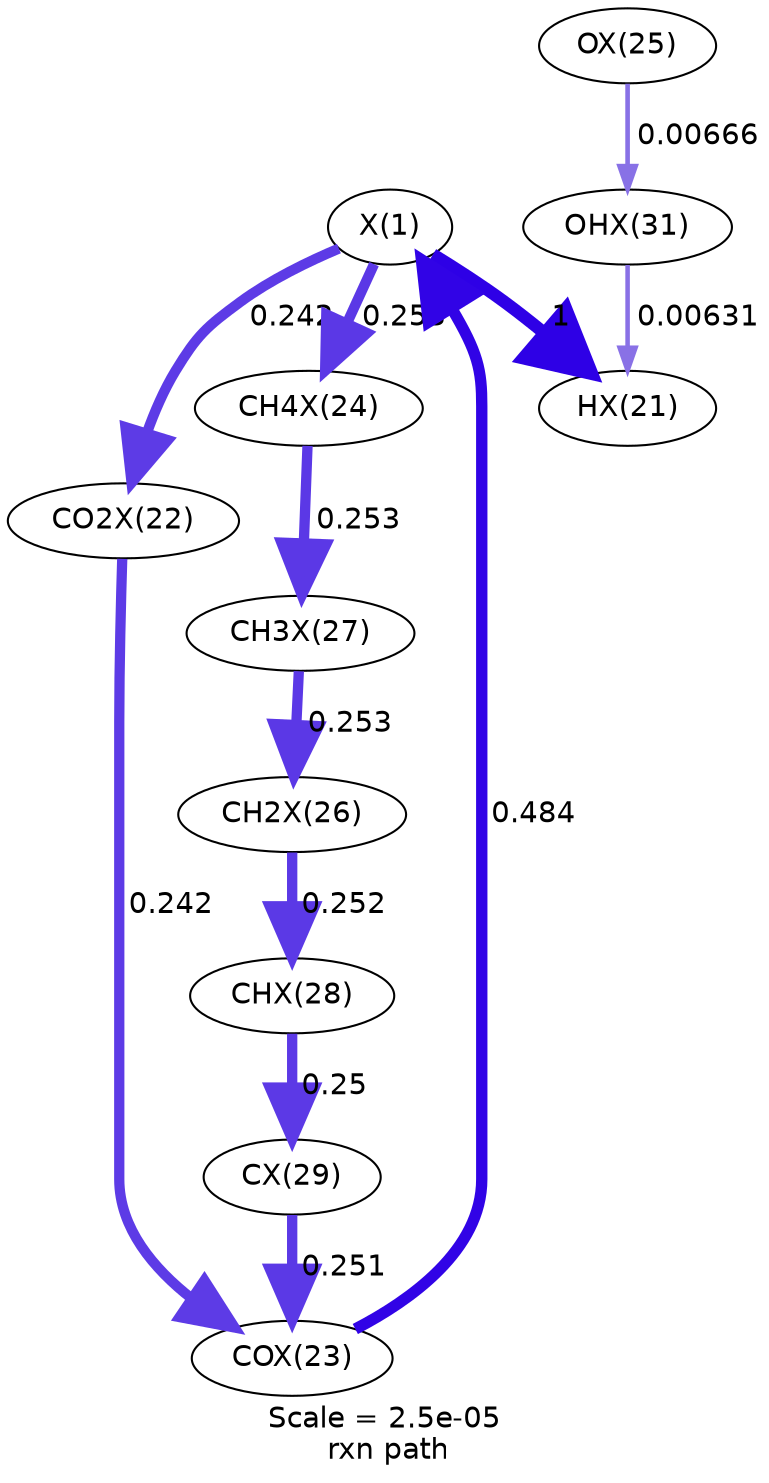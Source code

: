 digraph reaction_paths {
center=1;
s0 -> s1[fontname="Helvetica", penwidth=6, arrowsize=3, color="0.7, 1.5, 0.9"
, label=" 1"];
s0 -> s2[fontname="Helvetica", penwidth=4.93, arrowsize=2.47, color="0.7, 0.742, 0.9"
, label=" 0.242"];
s3 -> s0[fontname="Helvetica", penwidth=5.45, arrowsize=2.73, color="0.7, 0.984, 0.9"
, label=" 0.484"];
s0 -> s4[fontname="Helvetica", penwidth=4.96, arrowsize=2.48, color="0.7, 0.753, 0.9"
, label=" 0.253"];
s11 -> s1[fontname="Helvetica", penwidth=2.18, arrowsize=1.09, color="0.7, 0.506, 0.9"
, label=" 0.00631"];
s2 -> s3[fontname="Helvetica", penwidth=4.93, arrowsize=2.47, color="0.7, 0.742, 0.9"
, label=" 0.242"];
s9 -> s3[fontname="Helvetica", penwidth=4.96, arrowsize=2.48, color="0.7, 0.751, 0.9"
, label=" 0.251"];
s5 -> s11[fontname="Helvetica", penwidth=2.22, arrowsize=1.11, color="0.7, 0.507, 0.9"
, label=" 0.00666"];
s7 -> s6[fontname="Helvetica", penwidth=4.96, arrowsize=2.48, color="0.7, 0.753, 0.9"
, label=" 0.253"];
s6 -> s8[fontname="Helvetica", penwidth=4.96, arrowsize=2.48, color="0.7, 0.752, 0.9"
, label=" 0.252"];
s4 -> s7[fontname="Helvetica", penwidth=4.96, arrowsize=2.48, color="0.7, 0.753, 0.9"
, label=" 0.253"];
s8 -> s9[fontname="Helvetica", penwidth=4.95, arrowsize=2.48, color="0.7, 0.75, 0.9"
, label=" 0.25"];
s0 [ fontname="Helvetica", label="X(1)"];
s1 [ fontname="Helvetica", label="HX(21)"];
s2 [ fontname="Helvetica", label="CO2X(22)"];
s3 [ fontname="Helvetica", label="COX(23)"];
s4 [ fontname="Helvetica", label="CH4X(24)"];
s5 [ fontname="Helvetica", label="OX(25)"];
s6 [ fontname="Helvetica", label="CH2X(26)"];
s7 [ fontname="Helvetica", label="CH3X(27)"];
s8 [ fontname="Helvetica", label="CHX(28)"];
s9 [ fontname="Helvetica", label="CX(29)"];
s11 [ fontname="Helvetica", label="OHX(31)"];
 label = "Scale = 2.5e-05\l rxn path";
 fontname = "Helvetica";
}
